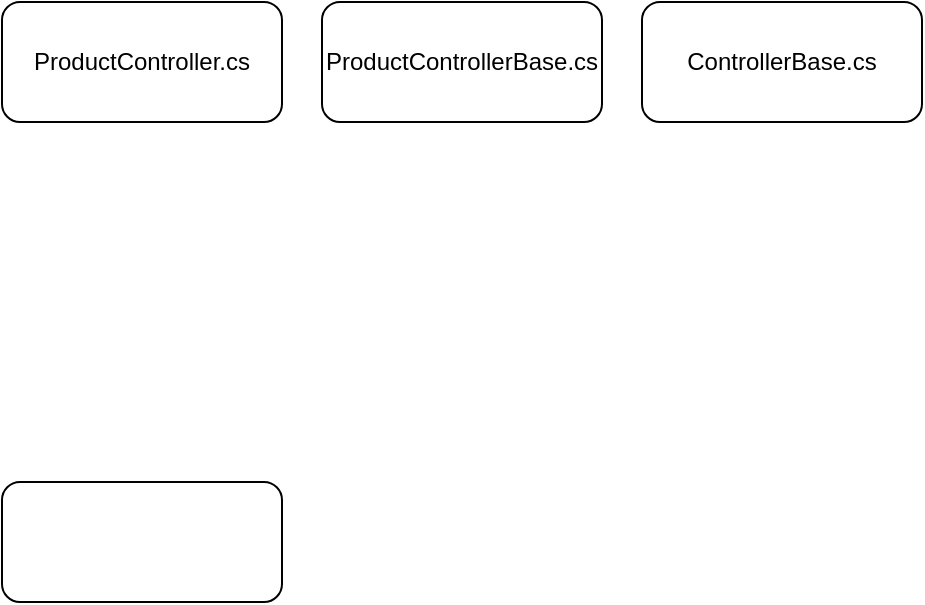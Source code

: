 <mxfile version="21.3.8" type="github">
  <diagram name="Page-1" id="-m535Gvj9HWrr5JU3uOQ">
    <mxGraphModel dx="794" dy="428" grid="1" gridSize="10" guides="1" tooltips="1" connect="1" arrows="1" fold="1" page="1" pageScale="1" pageWidth="2339" pageHeight="3300" math="0" shadow="0">
      <root>
        <mxCell id="0" />
        <mxCell id="1" parent="0" />
        <mxCell id="FFAa35aiZCy0ZePJEGkV-1" value="ProductController.cs" style="rounded=1;whiteSpace=wrap;html=1;" vertex="1" parent="1">
          <mxGeometry x="10" y="10" width="140" height="60" as="geometry" />
        </mxCell>
        <mxCell id="FFAa35aiZCy0ZePJEGkV-2" value="ProductControllerBase.cs&lt;br&gt;" style="rounded=1;whiteSpace=wrap;html=1;" vertex="1" parent="1">
          <mxGeometry x="170" y="10" width="140" height="60" as="geometry" />
        </mxCell>
        <mxCell id="FFAa35aiZCy0ZePJEGkV-3" value="ControllerBase.cs" style="rounded=1;whiteSpace=wrap;html=1;" vertex="1" parent="1">
          <mxGeometry x="330" y="10" width="140" height="60" as="geometry" />
        </mxCell>
        <mxCell id="FFAa35aiZCy0ZePJEGkV-4" value="" style="rounded=1;whiteSpace=wrap;html=1;" vertex="1" parent="1">
          <mxGeometry x="10" y="250" width="140" height="60" as="geometry" />
        </mxCell>
      </root>
    </mxGraphModel>
  </diagram>
</mxfile>
